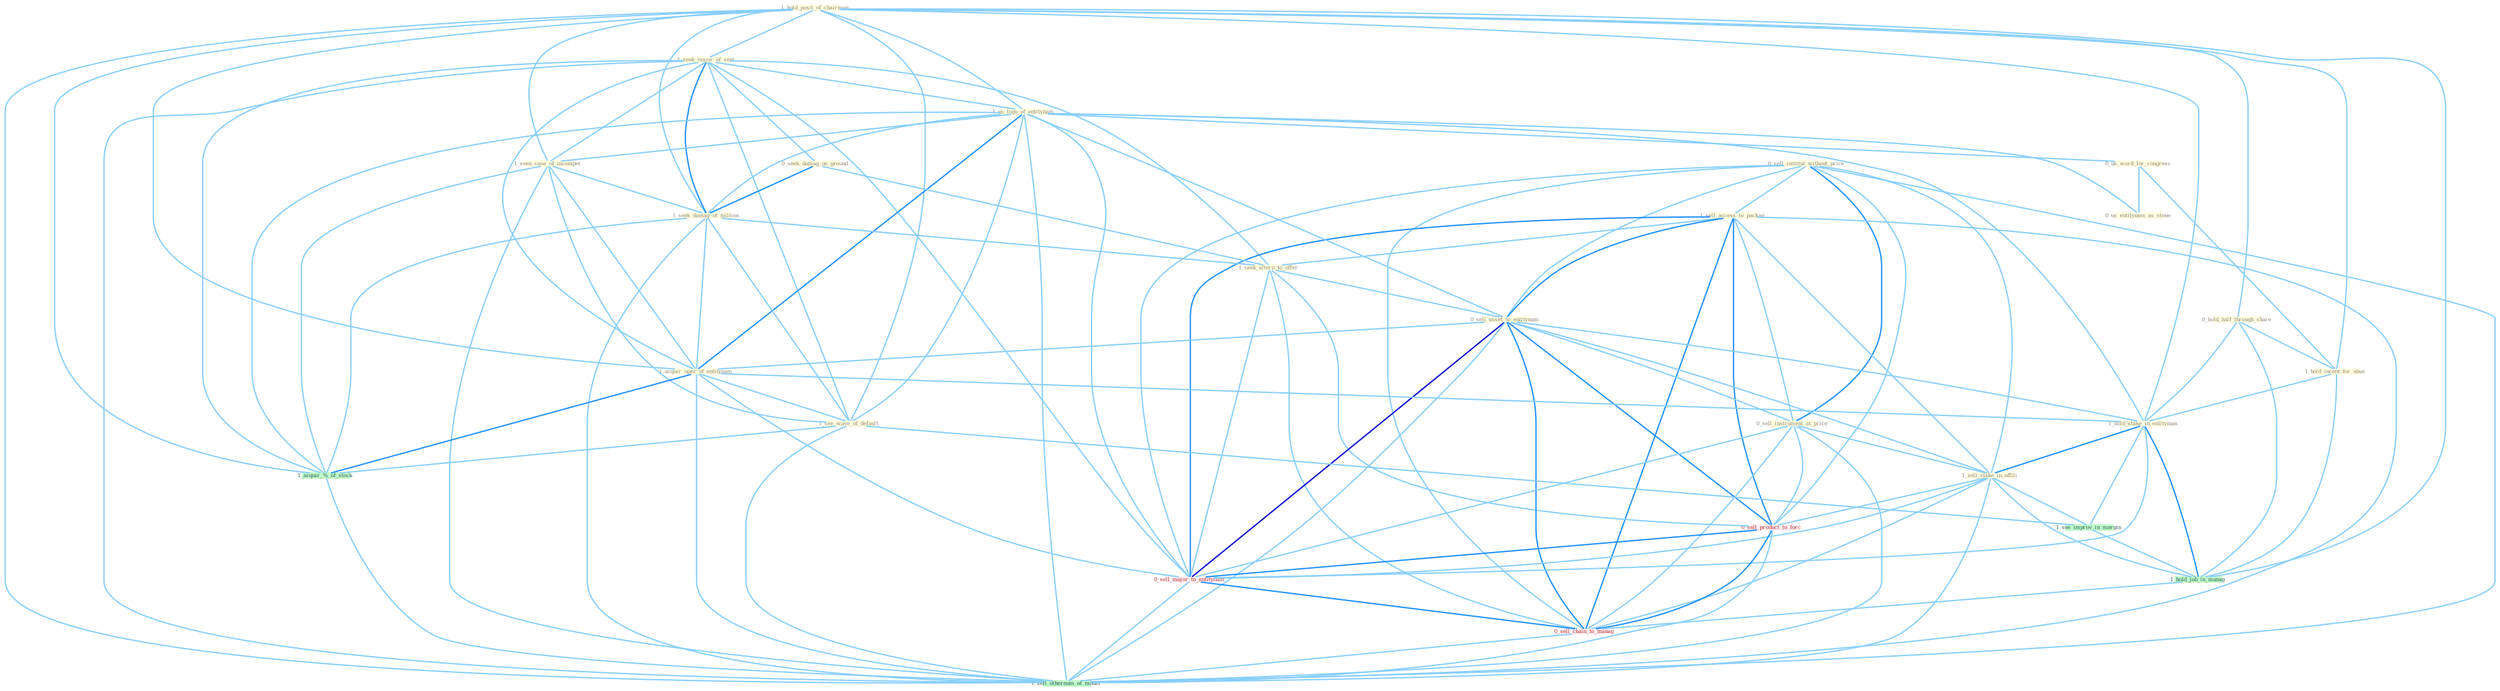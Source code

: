 Graph G{ 
    node
    [shape=polygon,style=filled,width=.5,height=.06,color="#BDFCC9",fixedsize=true,fontsize=4,
    fontcolor="#2f4f4f"];
    {node
    [color="#ffffe0", fontcolor="#8b7d6b"] "1_hold_posit_of_chairman " "1_seek_major_of_seat " "0_sell_institut_without_price " "1_sell_access_to_packag " "1_us_logo_of_entitynam " "0_seek_damag_on_ground " "0_us_word_for_congress " "1_seen_case_of_incompet " "1_seek_damag_of_million " "1_seek_altern_to_offer " "0_sell_asset_to_entitynam " "1_acquir_oper_of_entitynam " "0_hold_half_through_share " "0_sell_instrument_at_price " "1_hold_incent_for_abus " "0_us_entitynam_as_stone " "1_see_wave_of_default " "1_hold_stake_in_entitynam " "1_sell_stake_in_affili "}
{node [color="#fff0f5", fontcolor="#b22222"] "0_sell_product_to_forc " "0_sell_major_to_entitynam " "0_sell_chain_to_manag "}
edge [color="#B0E2FF"];

	"1_hold_posit_of_chairman " -- "1_seek_major_of_seat " [w="1", color="#87cefa" ];
	"1_hold_posit_of_chairman " -- "1_us_logo_of_entitynam " [w="1", color="#87cefa" ];
	"1_hold_posit_of_chairman " -- "1_seen_case_of_incompet " [w="1", color="#87cefa" ];
	"1_hold_posit_of_chairman " -- "1_seek_damag_of_million " [w="1", color="#87cefa" ];
	"1_hold_posit_of_chairman " -- "1_acquir_oper_of_entitynam " [w="1", color="#87cefa" ];
	"1_hold_posit_of_chairman " -- "0_hold_half_through_share " [w="1", color="#87cefa" ];
	"1_hold_posit_of_chairman " -- "1_hold_incent_for_abus " [w="1", color="#87cefa" ];
	"1_hold_posit_of_chairman " -- "1_see_wave_of_default " [w="1", color="#87cefa" ];
	"1_hold_posit_of_chairman " -- "1_hold_stake_in_entitynam " [w="1", color="#87cefa" ];
	"1_hold_posit_of_chairman " -- "1_acquir_%_of_stock " [w="1", color="#87cefa" ];
	"1_hold_posit_of_chairman " -- "1_hold_job_in_manag " [w="1", color="#87cefa" ];
	"1_hold_posit_of_chairman " -- "1_sell_othernum_of_model " [w="1", color="#87cefa" ];
	"1_seek_major_of_seat " -- "1_us_logo_of_entitynam " [w="1", color="#87cefa" ];
	"1_seek_major_of_seat " -- "0_seek_damag_on_ground " [w="1", color="#87cefa" ];
	"1_seek_major_of_seat " -- "1_seen_case_of_incompet " [w="1", color="#87cefa" ];
	"1_seek_major_of_seat " -- "1_seek_damag_of_million " [w="2", color="#1e90ff" , len=0.8];
	"1_seek_major_of_seat " -- "1_seek_altern_to_offer " [w="1", color="#87cefa" ];
	"1_seek_major_of_seat " -- "1_acquir_oper_of_entitynam " [w="1", color="#87cefa" ];
	"1_seek_major_of_seat " -- "1_see_wave_of_default " [w="1", color="#87cefa" ];
	"1_seek_major_of_seat " -- "1_acquir_%_of_stock " [w="1", color="#87cefa" ];
	"1_seek_major_of_seat " -- "0_sell_major_to_entitynam " [w="1", color="#87cefa" ];
	"1_seek_major_of_seat " -- "1_sell_othernum_of_model " [w="1", color="#87cefa" ];
	"0_sell_institut_without_price " -- "1_sell_access_to_packag " [w="1", color="#87cefa" ];
	"0_sell_institut_without_price " -- "0_sell_asset_to_entitynam " [w="1", color="#87cefa" ];
	"0_sell_institut_without_price " -- "0_sell_instrument_at_price " [w="2", color="#1e90ff" , len=0.8];
	"0_sell_institut_without_price " -- "1_sell_stake_in_affili " [w="1", color="#87cefa" ];
	"0_sell_institut_without_price " -- "0_sell_product_to_forc " [w="1", color="#87cefa" ];
	"0_sell_institut_without_price " -- "0_sell_major_to_entitynam " [w="1", color="#87cefa" ];
	"0_sell_institut_without_price " -- "0_sell_chain_to_manag " [w="1", color="#87cefa" ];
	"0_sell_institut_without_price " -- "1_sell_othernum_of_model " [w="1", color="#87cefa" ];
	"1_sell_access_to_packag " -- "1_seek_altern_to_offer " [w="1", color="#87cefa" ];
	"1_sell_access_to_packag " -- "0_sell_asset_to_entitynam " [w="2", color="#1e90ff" , len=0.8];
	"1_sell_access_to_packag " -- "0_sell_instrument_at_price " [w="1", color="#87cefa" ];
	"1_sell_access_to_packag " -- "1_sell_stake_in_affili " [w="1", color="#87cefa" ];
	"1_sell_access_to_packag " -- "0_sell_product_to_forc " [w="2", color="#1e90ff" , len=0.8];
	"1_sell_access_to_packag " -- "0_sell_major_to_entitynam " [w="2", color="#1e90ff" , len=0.8];
	"1_sell_access_to_packag " -- "0_sell_chain_to_manag " [w="2", color="#1e90ff" , len=0.8];
	"1_sell_access_to_packag " -- "1_sell_othernum_of_model " [w="1", color="#87cefa" ];
	"1_us_logo_of_entitynam " -- "0_us_word_for_congress " [w="1", color="#87cefa" ];
	"1_us_logo_of_entitynam " -- "1_seen_case_of_incompet " [w="1", color="#87cefa" ];
	"1_us_logo_of_entitynam " -- "1_seek_damag_of_million " [w="1", color="#87cefa" ];
	"1_us_logo_of_entitynam " -- "0_sell_asset_to_entitynam " [w="1", color="#87cefa" ];
	"1_us_logo_of_entitynam " -- "1_acquir_oper_of_entitynam " [w="2", color="#1e90ff" , len=0.8];
	"1_us_logo_of_entitynam " -- "0_us_entitynam_as_stone " [w="1", color="#87cefa" ];
	"1_us_logo_of_entitynam " -- "1_see_wave_of_default " [w="1", color="#87cefa" ];
	"1_us_logo_of_entitynam " -- "1_hold_stake_in_entitynam " [w="1", color="#87cefa" ];
	"1_us_logo_of_entitynam " -- "1_acquir_%_of_stock " [w="1", color="#87cefa" ];
	"1_us_logo_of_entitynam " -- "0_sell_major_to_entitynam " [w="1", color="#87cefa" ];
	"1_us_logo_of_entitynam " -- "1_sell_othernum_of_model " [w="1", color="#87cefa" ];
	"0_seek_damag_on_ground " -- "1_seek_damag_of_million " [w="2", color="#1e90ff" , len=0.8];
	"0_seek_damag_on_ground " -- "1_seek_altern_to_offer " [w="1", color="#87cefa" ];
	"0_us_word_for_congress " -- "1_hold_incent_for_abus " [w="1", color="#87cefa" ];
	"0_us_word_for_congress " -- "0_us_entitynam_as_stone " [w="1", color="#87cefa" ];
	"1_seen_case_of_incompet " -- "1_seek_damag_of_million " [w="1", color="#87cefa" ];
	"1_seen_case_of_incompet " -- "1_acquir_oper_of_entitynam " [w="1", color="#87cefa" ];
	"1_seen_case_of_incompet " -- "1_see_wave_of_default " [w="1", color="#87cefa" ];
	"1_seen_case_of_incompet " -- "1_acquir_%_of_stock " [w="1", color="#87cefa" ];
	"1_seen_case_of_incompet " -- "1_sell_othernum_of_model " [w="1", color="#87cefa" ];
	"1_seek_damag_of_million " -- "1_seek_altern_to_offer " [w="1", color="#87cefa" ];
	"1_seek_damag_of_million " -- "1_acquir_oper_of_entitynam " [w="1", color="#87cefa" ];
	"1_seek_damag_of_million " -- "1_see_wave_of_default " [w="1", color="#87cefa" ];
	"1_seek_damag_of_million " -- "1_acquir_%_of_stock " [w="1", color="#87cefa" ];
	"1_seek_damag_of_million " -- "1_sell_othernum_of_model " [w="1", color="#87cefa" ];
	"1_seek_altern_to_offer " -- "0_sell_asset_to_entitynam " [w="1", color="#87cefa" ];
	"1_seek_altern_to_offer " -- "0_sell_product_to_forc " [w="1", color="#87cefa" ];
	"1_seek_altern_to_offer " -- "0_sell_major_to_entitynam " [w="1", color="#87cefa" ];
	"1_seek_altern_to_offer " -- "0_sell_chain_to_manag " [w="1", color="#87cefa" ];
	"0_sell_asset_to_entitynam " -- "1_acquir_oper_of_entitynam " [w="1", color="#87cefa" ];
	"0_sell_asset_to_entitynam " -- "0_sell_instrument_at_price " [w="1", color="#87cefa" ];
	"0_sell_asset_to_entitynam " -- "1_hold_stake_in_entitynam " [w="1", color="#87cefa" ];
	"0_sell_asset_to_entitynam " -- "1_sell_stake_in_affili " [w="1", color="#87cefa" ];
	"0_sell_asset_to_entitynam " -- "0_sell_product_to_forc " [w="2", color="#1e90ff" , len=0.8];
	"0_sell_asset_to_entitynam " -- "0_sell_major_to_entitynam " [w="3", color="#0000cd" , len=0.6];
	"0_sell_asset_to_entitynam " -- "0_sell_chain_to_manag " [w="2", color="#1e90ff" , len=0.8];
	"0_sell_asset_to_entitynam " -- "1_sell_othernum_of_model " [w="1", color="#87cefa" ];
	"1_acquir_oper_of_entitynam " -- "1_see_wave_of_default " [w="1", color="#87cefa" ];
	"1_acquir_oper_of_entitynam " -- "1_hold_stake_in_entitynam " [w="1", color="#87cefa" ];
	"1_acquir_oper_of_entitynam " -- "1_acquir_%_of_stock " [w="2", color="#1e90ff" , len=0.8];
	"1_acquir_oper_of_entitynam " -- "0_sell_major_to_entitynam " [w="1", color="#87cefa" ];
	"1_acquir_oper_of_entitynam " -- "1_sell_othernum_of_model " [w="1", color="#87cefa" ];
	"0_hold_half_through_share " -- "1_hold_incent_for_abus " [w="1", color="#87cefa" ];
	"0_hold_half_through_share " -- "1_hold_stake_in_entitynam " [w="1", color="#87cefa" ];
	"0_hold_half_through_share " -- "1_hold_job_in_manag " [w="1", color="#87cefa" ];
	"0_sell_instrument_at_price " -- "1_sell_stake_in_affili " [w="1", color="#87cefa" ];
	"0_sell_instrument_at_price " -- "0_sell_product_to_forc " [w="1", color="#87cefa" ];
	"0_sell_instrument_at_price " -- "0_sell_major_to_entitynam " [w="1", color="#87cefa" ];
	"0_sell_instrument_at_price " -- "0_sell_chain_to_manag " [w="1", color="#87cefa" ];
	"0_sell_instrument_at_price " -- "1_sell_othernum_of_model " [w="1", color="#87cefa" ];
	"1_hold_incent_for_abus " -- "1_hold_stake_in_entitynam " [w="1", color="#87cefa" ];
	"1_hold_incent_for_abus " -- "1_hold_job_in_manag " [w="1", color="#87cefa" ];
	"1_see_wave_of_default " -- "1_see_improv_in_margin " [w="1", color="#87cefa" ];
	"1_see_wave_of_default " -- "1_acquir_%_of_stock " [w="1", color="#87cefa" ];
	"1_see_wave_of_default " -- "1_sell_othernum_of_model " [w="1", color="#87cefa" ];
	"1_hold_stake_in_entitynam " -- "1_sell_stake_in_affili " [w="2", color="#1e90ff" , len=0.8];
	"1_hold_stake_in_entitynam " -- "1_see_improv_in_margin " [w="1", color="#87cefa" ];
	"1_hold_stake_in_entitynam " -- "1_hold_job_in_manag " [w="2", color="#1e90ff" , len=0.8];
	"1_hold_stake_in_entitynam " -- "0_sell_major_to_entitynam " [w="1", color="#87cefa" ];
	"1_sell_stake_in_affili " -- "1_see_improv_in_margin " [w="1", color="#87cefa" ];
	"1_sell_stake_in_affili " -- "1_hold_job_in_manag " [w="1", color="#87cefa" ];
	"1_sell_stake_in_affili " -- "0_sell_product_to_forc " [w="1", color="#87cefa" ];
	"1_sell_stake_in_affili " -- "0_sell_major_to_entitynam " [w="1", color="#87cefa" ];
	"1_sell_stake_in_affili " -- "0_sell_chain_to_manag " [w="1", color="#87cefa" ];
	"1_sell_stake_in_affili " -- "1_sell_othernum_of_model " [w="1", color="#87cefa" ];
	"1_see_improv_in_margin " -- "1_hold_job_in_manag " [w="1", color="#87cefa" ];
	"1_acquir_%_of_stock " -- "1_sell_othernum_of_model " [w="1", color="#87cefa" ];
	"1_hold_job_in_manag " -- "0_sell_chain_to_manag " [w="1", color="#87cefa" ];
	"0_sell_product_to_forc " -- "0_sell_major_to_entitynam " [w="2", color="#1e90ff" , len=0.8];
	"0_sell_product_to_forc " -- "0_sell_chain_to_manag " [w="2", color="#1e90ff" , len=0.8];
	"0_sell_product_to_forc " -- "1_sell_othernum_of_model " [w="1", color="#87cefa" ];
	"0_sell_major_to_entitynam " -- "0_sell_chain_to_manag " [w="2", color="#1e90ff" , len=0.8];
	"0_sell_major_to_entitynam " -- "1_sell_othernum_of_model " [w="1", color="#87cefa" ];
	"0_sell_chain_to_manag " -- "1_sell_othernum_of_model " [w="1", color="#87cefa" ];
}